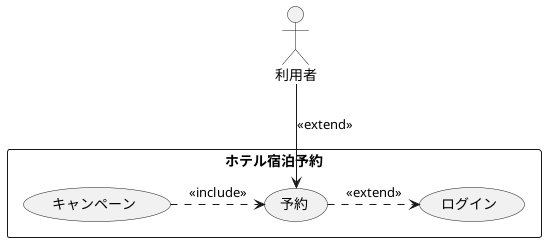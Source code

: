 @startuml ユースケース図

actor 利用者

rectangle ホテル宿泊予約{
usecase キャンペーン
usecase ログイン
usecase 予約
}
キャンペーン.> 予約: << include >>
予約.> ログイン: << extend >>
利用者--> 予約:<< extend >>
@enduml